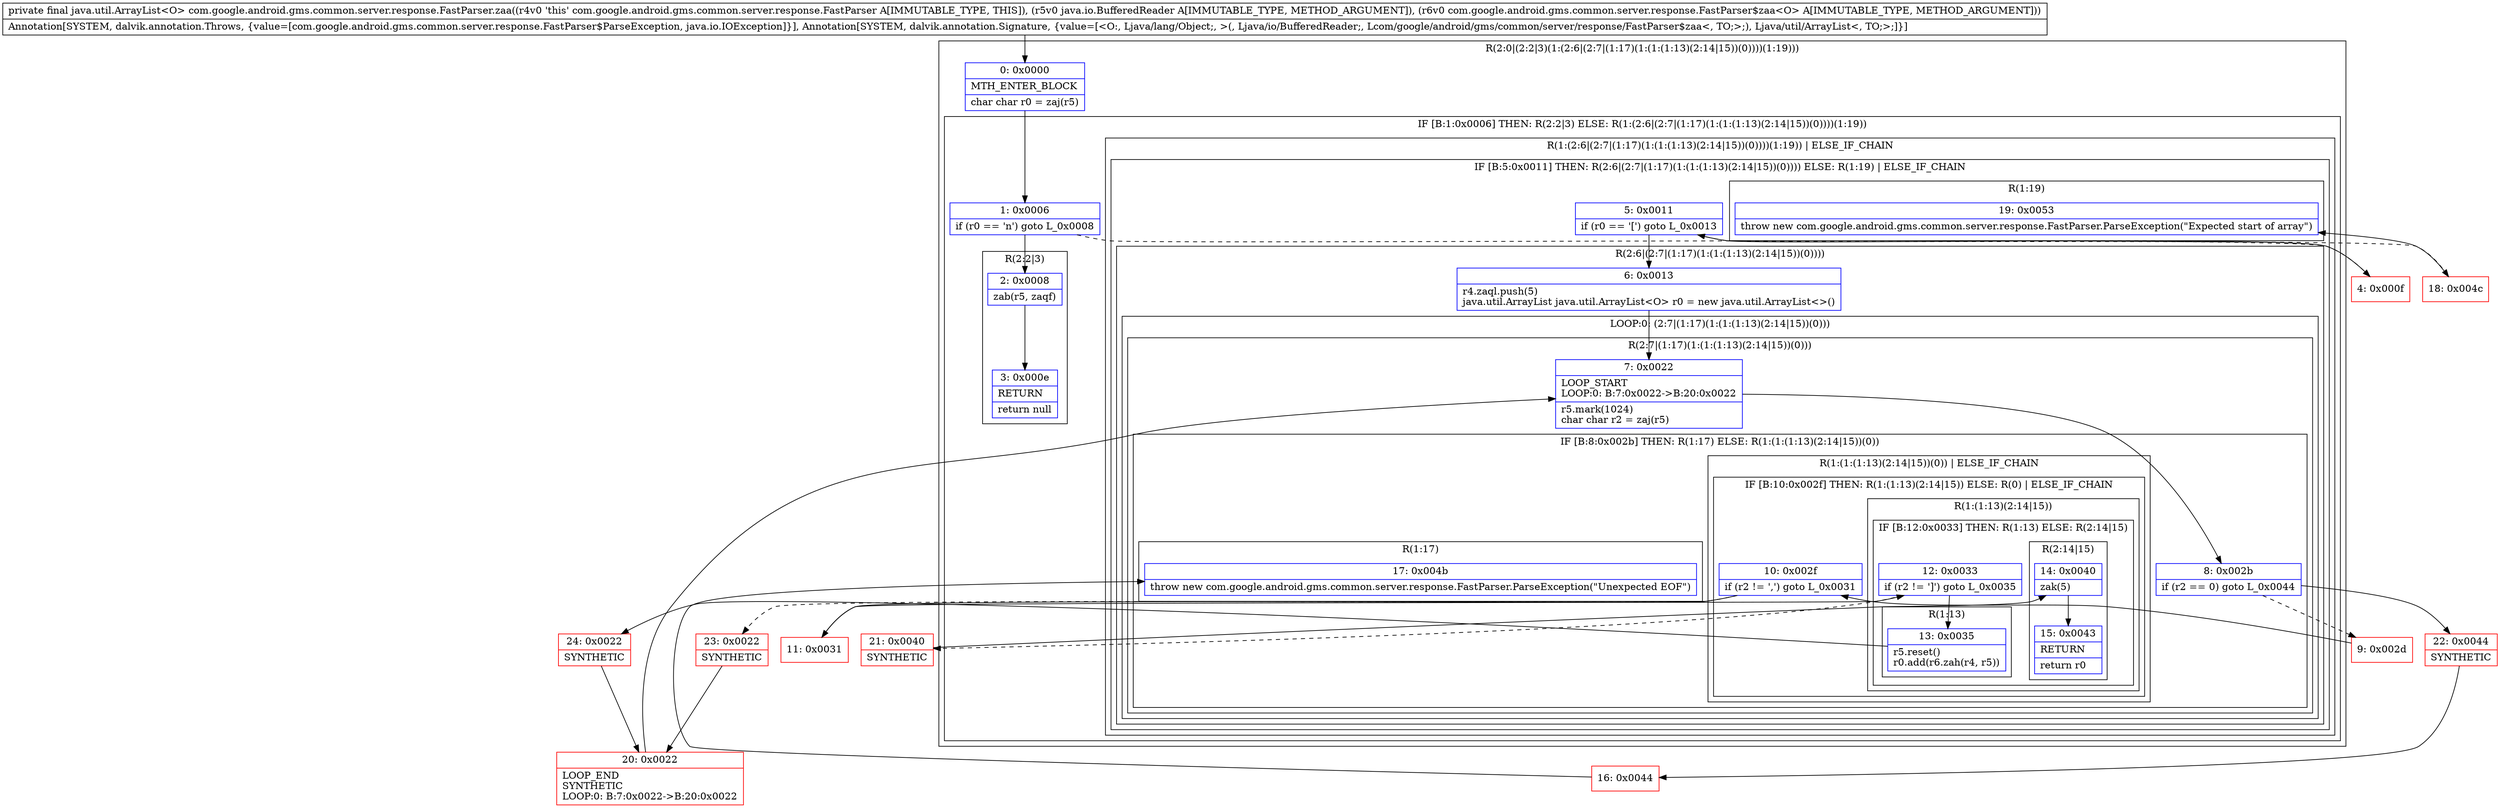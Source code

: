 digraph "CFG forcom.google.android.gms.common.server.response.FastParser.zaa(Ljava\/io\/BufferedReader;Lcom\/google\/android\/gms\/common\/server\/response\/FastParser$zaa;)Ljava\/util\/ArrayList;" {
subgraph cluster_Region_1656138405 {
label = "R(2:0|(2:2|3)(1:(2:6|(2:7|(1:17)(1:(1:(1:13)(2:14|15))(0))))(1:19)))";
node [shape=record,color=blue];
Node_0 [shape=record,label="{0\:\ 0x0000|MTH_ENTER_BLOCK\l|char char r0 = zaj(r5)\l}"];
subgraph cluster_IfRegion_705994094 {
label = "IF [B:1:0x0006] THEN: R(2:2|3) ELSE: R(1:(2:6|(2:7|(1:17)(1:(1:(1:13)(2:14|15))(0))))(1:19))";
node [shape=record,color=blue];
Node_1 [shape=record,label="{1\:\ 0x0006|if (r0 == 'n') goto L_0x0008\l}"];
subgraph cluster_Region_597197195 {
label = "R(2:2|3)";
node [shape=record,color=blue];
Node_2 [shape=record,label="{2\:\ 0x0008|zab(r5, zaqf)\l}"];
Node_3 [shape=record,label="{3\:\ 0x000e|RETURN\l|return null\l}"];
}
subgraph cluster_Region_1782965988 {
label = "R(1:(2:6|(2:7|(1:17)(1:(1:(1:13)(2:14|15))(0))))(1:19)) | ELSE_IF_CHAIN\l";
node [shape=record,color=blue];
subgraph cluster_IfRegion_13689754 {
label = "IF [B:5:0x0011] THEN: R(2:6|(2:7|(1:17)(1:(1:(1:13)(2:14|15))(0)))) ELSE: R(1:19) | ELSE_IF_CHAIN\l";
node [shape=record,color=blue];
Node_5 [shape=record,label="{5\:\ 0x0011|if (r0 == '[') goto L_0x0013\l}"];
subgraph cluster_Region_1451647809 {
label = "R(2:6|(2:7|(1:17)(1:(1:(1:13)(2:14|15))(0))))";
node [shape=record,color=blue];
Node_6 [shape=record,label="{6\:\ 0x0013|r4.zaql.push(5)\ljava.util.ArrayList java.util.ArrayList\<O\> r0 = new java.util.ArrayList\<\>()\l}"];
subgraph cluster_LoopRegion_1491558773 {
label = "LOOP:0: (2:7|(1:17)(1:(1:(1:13)(2:14|15))(0)))";
node [shape=record,color=blue];
subgraph cluster_Region_134800466 {
label = "R(2:7|(1:17)(1:(1:(1:13)(2:14|15))(0)))";
node [shape=record,color=blue];
Node_7 [shape=record,label="{7\:\ 0x0022|LOOP_START\lLOOP:0: B:7:0x0022\-\>B:20:0x0022\l|r5.mark(1024)\lchar char r2 = zaj(r5)\l}"];
subgraph cluster_IfRegion_1836122745 {
label = "IF [B:8:0x002b] THEN: R(1:17) ELSE: R(1:(1:(1:13)(2:14|15))(0))";
node [shape=record,color=blue];
Node_8 [shape=record,label="{8\:\ 0x002b|if (r2 == 0) goto L_0x0044\l}"];
subgraph cluster_Region_325730122 {
label = "R(1:17)";
node [shape=record,color=blue];
Node_17 [shape=record,label="{17\:\ 0x004b|throw new com.google.android.gms.common.server.response.FastParser.ParseException(\"Unexpected EOF\")\l}"];
}
subgraph cluster_Region_1956208757 {
label = "R(1:(1:(1:13)(2:14|15))(0)) | ELSE_IF_CHAIN\l";
node [shape=record,color=blue];
subgraph cluster_IfRegion_2090291401 {
label = "IF [B:10:0x002f] THEN: R(1:(1:13)(2:14|15)) ELSE: R(0) | ELSE_IF_CHAIN\l";
node [shape=record,color=blue];
Node_10 [shape=record,label="{10\:\ 0x002f|if (r2 != ',') goto L_0x0031\l}"];
subgraph cluster_Region_833538756 {
label = "R(1:(1:13)(2:14|15))";
node [shape=record,color=blue];
subgraph cluster_IfRegion_1796427466 {
label = "IF [B:12:0x0033] THEN: R(1:13) ELSE: R(2:14|15)";
node [shape=record,color=blue];
Node_12 [shape=record,label="{12\:\ 0x0033|if (r2 != ']') goto L_0x0035\l}"];
subgraph cluster_Region_20060342 {
label = "R(1:13)";
node [shape=record,color=blue];
Node_13 [shape=record,label="{13\:\ 0x0035|r5.reset()\lr0.add(r6.zah(r4, r5))\l}"];
}
subgraph cluster_Region_256055827 {
label = "R(2:14|15)";
node [shape=record,color=blue];
Node_14 [shape=record,label="{14\:\ 0x0040|zak(5)\l}"];
Node_15 [shape=record,label="{15\:\ 0x0043|RETURN\l|return r0\l}"];
}
}
}
subgraph cluster_Region_1377958221 {
label = "R(0)";
node [shape=record,color=blue];
}
}
}
}
}
}
}
subgraph cluster_Region_275979308 {
label = "R(1:19)";
node [shape=record,color=blue];
Node_19 [shape=record,label="{19\:\ 0x0053|throw new com.google.android.gms.common.server.response.FastParser.ParseException(\"Expected start of array\")\l}"];
}
}
}
}
}
Node_4 [shape=record,color=red,label="{4\:\ 0x000f}"];
Node_9 [shape=record,color=red,label="{9\:\ 0x002d}"];
Node_11 [shape=record,color=red,label="{11\:\ 0x0031}"];
Node_16 [shape=record,color=red,label="{16\:\ 0x0044}"];
Node_18 [shape=record,color=red,label="{18\:\ 0x004c}"];
Node_20 [shape=record,color=red,label="{20\:\ 0x0022|LOOP_END\lSYNTHETIC\lLOOP:0: B:7:0x0022\-\>B:20:0x0022\l}"];
Node_21 [shape=record,color=red,label="{21\:\ 0x0040|SYNTHETIC\l}"];
Node_22 [shape=record,color=red,label="{22\:\ 0x0044|SYNTHETIC\l}"];
Node_23 [shape=record,color=red,label="{23\:\ 0x0022|SYNTHETIC\l}"];
Node_24 [shape=record,color=red,label="{24\:\ 0x0022|SYNTHETIC\l}"];
MethodNode[shape=record,label="{private final java.util.ArrayList\<O\> com.google.android.gms.common.server.response.FastParser.zaa((r4v0 'this' com.google.android.gms.common.server.response.FastParser A[IMMUTABLE_TYPE, THIS]), (r5v0 java.io.BufferedReader A[IMMUTABLE_TYPE, METHOD_ARGUMENT]), (r6v0 com.google.android.gms.common.server.response.FastParser$zaa\<O\> A[IMMUTABLE_TYPE, METHOD_ARGUMENT]))  | Annotation[SYSTEM, dalvik.annotation.Throws, \{value=[com.google.android.gms.common.server.response.FastParser$ParseException, java.io.IOException]\}], Annotation[SYSTEM, dalvik.annotation.Signature, \{value=[\<O:, Ljava\/lang\/Object;, \>(, Ljava\/io\/BufferedReader;, Lcom\/google\/android\/gms\/common\/server\/response\/FastParser$zaa\<, TO;\>;), Ljava\/util\/ArrayList\<, TO;\>;]\}]\l}"];
MethodNode -> Node_0;
Node_0 -> Node_1;
Node_1 -> Node_2;
Node_1 -> Node_4[style=dashed];
Node_2 -> Node_3;
Node_5 -> Node_6;
Node_5 -> Node_18[style=dashed];
Node_6 -> Node_7;
Node_7 -> Node_8;
Node_8 -> Node_9[style=dashed];
Node_8 -> Node_22;
Node_10 -> Node_11;
Node_10 -> Node_23[style=dashed];
Node_12 -> Node_13;
Node_12 -> Node_21[style=dashed];
Node_13 -> Node_24;
Node_14 -> Node_15;
Node_4 -> Node_5;
Node_9 -> Node_10;
Node_11 -> Node_12;
Node_16 -> Node_17;
Node_18 -> Node_19;
Node_20 -> Node_7;
Node_21 -> Node_14;
Node_22 -> Node_16;
Node_23 -> Node_20;
Node_24 -> Node_20;
}


